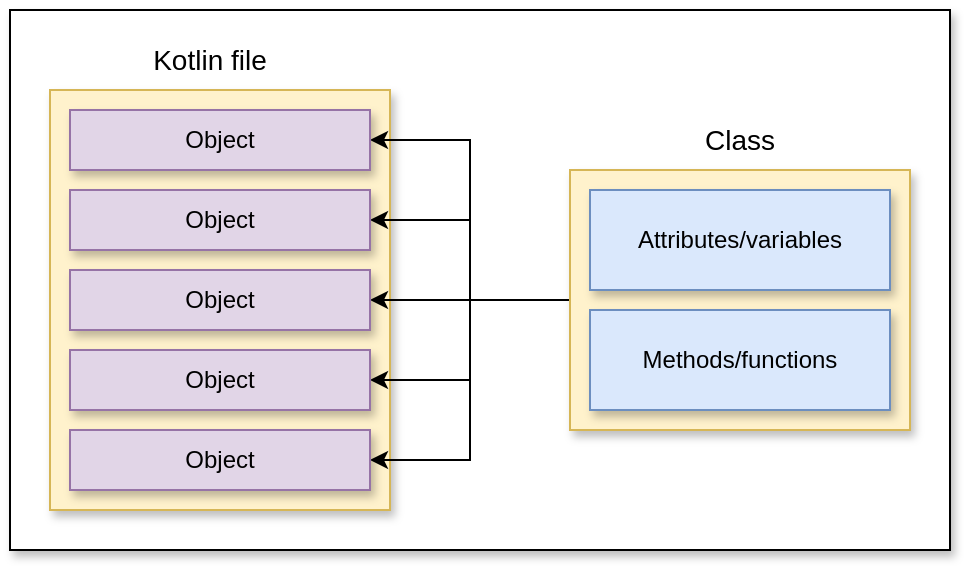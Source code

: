 <mxfile version="21.3.7" type="device" pages="3">
  <diagram name="Page-1" id="ppRENS7T5pjbrHb4Uf8s">
    <mxGraphModel dx="780" dy="544" grid="1" gridSize="10" guides="1" tooltips="1" connect="1" arrows="1" fold="1" page="1" pageScale="1" pageWidth="850" pageHeight="1100" math="0" shadow="0">
      <root>
        <mxCell id="0" />
        <mxCell id="1" parent="0" />
        <mxCell id="PJga2O3bnMjpjO1jojDn-17" value="" style="rounded=0;whiteSpace=wrap;html=1;shadow=1;" parent="1" vertex="1">
          <mxGeometry x="190" y="120" width="470" height="270" as="geometry" />
        </mxCell>
        <mxCell id="PJga2O3bnMjpjO1jojDn-1" value="" style="rounded=0;whiteSpace=wrap;html=1;fillColor=#fff2cc;strokeColor=#d6b656;shadow=1;" parent="1" vertex="1">
          <mxGeometry x="210" y="160" width="170" height="210" as="geometry" />
        </mxCell>
        <mxCell id="PJga2O3bnMjpjO1jojDn-11" style="edgeStyle=orthogonalEdgeStyle;rounded=0;orthogonalLoop=1;jettySize=auto;html=1;entryX=1;entryY=0.5;entryDx=0;entryDy=0;" parent="1" source="PJga2O3bnMjpjO1jojDn-2" target="PJga2O3bnMjpjO1jojDn-7" edge="1">
          <mxGeometry relative="1" as="geometry" />
        </mxCell>
        <mxCell id="PJga2O3bnMjpjO1jojDn-12" style="edgeStyle=orthogonalEdgeStyle;rounded=0;orthogonalLoop=1;jettySize=auto;html=1;entryX=1;entryY=0.5;entryDx=0;entryDy=0;" parent="1" source="PJga2O3bnMjpjO1jojDn-2" target="PJga2O3bnMjpjO1jojDn-8" edge="1">
          <mxGeometry relative="1" as="geometry" />
        </mxCell>
        <mxCell id="PJga2O3bnMjpjO1jojDn-13" style="edgeStyle=orthogonalEdgeStyle;rounded=0;orthogonalLoop=1;jettySize=auto;html=1;entryX=1;entryY=0.5;entryDx=0;entryDy=0;" parent="1" source="PJga2O3bnMjpjO1jojDn-2" target="PJga2O3bnMjpjO1jojDn-9" edge="1">
          <mxGeometry relative="1" as="geometry">
            <mxPoint x="400" y="300" as="targetPoint" />
          </mxGeometry>
        </mxCell>
        <mxCell id="PJga2O3bnMjpjO1jojDn-14" style="edgeStyle=orthogonalEdgeStyle;rounded=0;orthogonalLoop=1;jettySize=auto;html=1;entryX=1;entryY=0.5;entryDx=0;entryDy=0;" parent="1" source="PJga2O3bnMjpjO1jojDn-2" target="PJga2O3bnMjpjO1jojDn-10" edge="1">
          <mxGeometry relative="1" as="geometry" />
        </mxCell>
        <mxCell id="PJga2O3bnMjpjO1jojDn-16" style="edgeStyle=orthogonalEdgeStyle;rounded=0;orthogonalLoop=1;jettySize=auto;html=1;entryX=1;entryY=0.5;entryDx=0;entryDy=0;" parent="1" source="PJga2O3bnMjpjO1jojDn-2" target="PJga2O3bnMjpjO1jojDn-15" edge="1">
          <mxGeometry relative="1" as="geometry" />
        </mxCell>
        <mxCell id="PJga2O3bnMjpjO1jojDn-2" value="" style="rounded=0;whiteSpace=wrap;html=1;fillColor=#fff2cc;strokeColor=#d6b656;shadow=1;" parent="1" vertex="1">
          <mxGeometry x="470" y="200" width="170" height="130" as="geometry" />
        </mxCell>
        <mxCell id="PJga2O3bnMjpjO1jojDn-3" value="Attributes/variables" style="rounded=0;whiteSpace=wrap;html=1;fillColor=#dae8fc;strokeColor=#6c8ebf;shadow=1;" parent="1" vertex="1">
          <mxGeometry x="480" y="210" width="150" height="50" as="geometry" />
        </mxCell>
        <mxCell id="PJga2O3bnMjpjO1jojDn-4" value="Methods/functions" style="rounded=0;whiteSpace=wrap;html=1;fillColor=#dae8fc;strokeColor=#6c8ebf;shadow=1;" parent="1" vertex="1">
          <mxGeometry x="480" y="270" width="150" height="50" as="geometry" />
        </mxCell>
        <mxCell id="PJga2O3bnMjpjO1jojDn-5" value="Class" style="text;html=1;strokeColor=none;fillColor=none;align=center;verticalAlign=middle;whiteSpace=wrap;rounded=0;fontSize=14;" parent="1" vertex="1">
          <mxGeometry x="525" y="170" width="60" height="30" as="geometry" />
        </mxCell>
        <mxCell id="PJga2O3bnMjpjO1jojDn-6" value="Kotlin file" style="text;html=1;strokeColor=none;fillColor=none;align=center;verticalAlign=middle;whiteSpace=wrap;rounded=0;fontSize=14;" parent="1" vertex="1">
          <mxGeometry x="260" y="130" width="60" height="30" as="geometry" />
        </mxCell>
        <mxCell id="PJga2O3bnMjpjO1jojDn-7" value="Object" style="rounded=0;whiteSpace=wrap;html=1;fillColor=#e1d5e7;strokeColor=#9673a6;shadow=1;" parent="1" vertex="1">
          <mxGeometry x="220" y="170" width="150" height="30" as="geometry" />
        </mxCell>
        <mxCell id="PJga2O3bnMjpjO1jojDn-8" value="Object" style="rounded=0;whiteSpace=wrap;html=1;fillColor=#e1d5e7;strokeColor=#9673a6;shadow=1;" parent="1" vertex="1">
          <mxGeometry x="220" y="210" width="150" height="30" as="geometry" />
        </mxCell>
        <mxCell id="PJga2O3bnMjpjO1jojDn-9" value="Object" style="rounded=0;whiteSpace=wrap;html=1;fillColor=#e1d5e7;strokeColor=#9673a6;shadow=1;" parent="1" vertex="1">
          <mxGeometry x="220" y="250" width="150" height="30" as="geometry" />
        </mxCell>
        <mxCell id="PJga2O3bnMjpjO1jojDn-10" value="Object" style="rounded=0;whiteSpace=wrap;html=1;fillColor=#e1d5e7;strokeColor=#9673a6;shadow=1;" parent="1" vertex="1">
          <mxGeometry x="220" y="290" width="150" height="30" as="geometry" />
        </mxCell>
        <mxCell id="PJga2O3bnMjpjO1jojDn-15" value="Object" style="rounded=0;whiteSpace=wrap;html=1;fillColor=#e1d5e7;strokeColor=#9673a6;shadow=1;" parent="1" vertex="1">
          <mxGeometry x="220" y="330" width="150" height="30" as="geometry" />
        </mxCell>
      </root>
    </mxGraphModel>
  </diagram>
  <diagram id="Q7cahO2ihqcgogSl48vU" name="Page-2">
    <mxGraphModel dx="780" dy="544" grid="1" gridSize="10" guides="1" tooltips="1" connect="1" arrows="1" fold="1" page="1" pageScale="1" pageWidth="850" pageHeight="1100" math="0" shadow="0">
      <root>
        <mxCell id="0" />
        <mxCell id="1" parent="0" />
        <mxCell id="8Fwgo1BI5EjXoNfSGZa9-15" value="" style="rounded=0;whiteSpace=wrap;html=1;" parent="1" vertex="1">
          <mxGeometry x="120" y="90" width="480" height="410" as="geometry" />
        </mxCell>
        <mxCell id="8Fwgo1BI5EjXoNfSGZa9-3" value="Clone / Pull" style="edgeStyle=orthogonalEdgeStyle;rounded=0;orthogonalLoop=1;jettySize=auto;html=1;entryX=0.25;entryY=0;entryDx=0;entryDy=0;exitX=0.25;exitY=1;exitDx=0;exitDy=0;fontStyle=1;fillColor=#dae8fc;strokeColor=#6c8ebf;strokeWidth=3;" parent="1" source="8Fwgo1BI5EjXoNfSGZa9-1" target="8Fwgo1BI5EjXoNfSGZa9-2" edge="1">
          <mxGeometry relative="1" as="geometry" />
        </mxCell>
        <mxCell id="8Fwgo1BI5EjXoNfSGZa9-1" value="" style="rounded=0;whiteSpace=wrap;html=1;fillColor=#fff2cc;strokeColor=#d6b656;shadow=1;" parent="1" vertex="1">
          <mxGeometry x="140" y="110" width="440" height="110" as="geometry" />
        </mxCell>
        <mxCell id="8Fwgo1BI5EjXoNfSGZa9-5" value="Push" style="edgeStyle=orthogonalEdgeStyle;rounded=0;orthogonalLoop=1;jettySize=auto;html=1;exitX=0.75;exitY=0;exitDx=0;exitDy=0;entryX=0.75;entryY=1;entryDx=0;entryDy=0;fontStyle=1;fillColor=#dae8fc;strokeColor=#6c8ebf;strokeWidth=3;" parent="1" source="8Fwgo1BI5EjXoNfSGZa9-2" target="8Fwgo1BI5EjXoNfSGZa9-1" edge="1">
          <mxGeometry relative="1" as="geometry" />
        </mxCell>
        <mxCell id="8Fwgo1BI5EjXoNfSGZa9-2" value="" style="rounded=0;whiteSpace=wrap;html=1;fillColor=#e1d5e7;strokeColor=#9673a6;shadow=1;" parent="1" vertex="1">
          <mxGeometry x="140" y="340" width="440" height="130" as="geometry" />
        </mxCell>
        <mxCell id="8Fwgo1BI5EjXoNfSGZa9-9" value="Add" style="edgeStyle=orthogonalEdgeStyle;rounded=0;orthogonalLoop=1;jettySize=auto;html=1;entryX=0;entryY=0.5;entryDx=0;entryDy=0;fontStyle=1" parent="1" source="8Fwgo1BI5EjXoNfSGZa9-6" target="8Fwgo1BI5EjXoNfSGZa9-7" edge="1">
          <mxGeometry relative="1" as="geometry" />
        </mxCell>
        <mxCell id="8Fwgo1BI5EjXoNfSGZa9-6" value="" style="rounded=0;whiteSpace=wrap;html=1;fillColor=#e51400;strokeColor=#B20000;fontColor=#ffffff;shadow=1;" parent="1" vertex="1">
          <mxGeometry x="160" y="360" width="80" height="50" as="geometry" />
        </mxCell>
        <mxCell id="8Fwgo1BI5EjXoNfSGZa9-10" value="Commit" style="edgeStyle=orthogonalEdgeStyle;rounded=0;orthogonalLoop=1;jettySize=auto;html=1;fontStyle=1" parent="1" source="8Fwgo1BI5EjXoNfSGZa9-7" target="8Fwgo1BI5EjXoNfSGZa9-8" edge="1">
          <mxGeometry relative="1" as="geometry" />
        </mxCell>
        <mxCell id="8Fwgo1BI5EjXoNfSGZa9-7" value="" style="rounded=0;whiteSpace=wrap;html=1;fillColor=#60a917;fontColor=#ffffff;strokeColor=#2D7600;shadow=1;" parent="1" vertex="1">
          <mxGeometry x="320" y="360" width="80" height="50" as="geometry" />
        </mxCell>
        <mxCell id="8Fwgo1BI5EjXoNfSGZa9-8" value="" style="rounded=0;whiteSpace=wrap;html=1;fillColor=#1ba1e2;fontColor=#ffffff;strokeColor=#006EAF;shadow=1;" parent="1" vertex="1">
          <mxGeometry x="480" y="360" width="80" height="50" as="geometry" />
        </mxCell>
        <mxCell id="8Fwgo1BI5EjXoNfSGZa9-11" value="Untracked&lt;br&gt;Files" style="text;html=1;strokeColor=none;fillColor=none;align=center;verticalAlign=middle;whiteSpace=wrap;rounded=0;" parent="1" vertex="1">
          <mxGeometry x="170" y="420" width="60" height="30" as="geometry" />
        </mxCell>
        <mxCell id="8Fwgo1BI5EjXoNfSGZa9-12" value="Stageded&lt;br&gt;Files" style="text;html=1;strokeColor=none;fillColor=none;align=center;verticalAlign=middle;whiteSpace=wrap;rounded=0;" parent="1" vertex="1">
          <mxGeometry x="330" y="420" width="60" height="30" as="geometry" />
        </mxCell>
        <mxCell id="8Fwgo1BI5EjXoNfSGZa9-13" value="Snapshot:&lt;br&gt;Tracked files" style="text;html=1;strokeColor=none;fillColor=none;align=center;verticalAlign=middle;whiteSpace=wrap;rounded=0;" parent="1" vertex="1">
          <mxGeometry x="490" y="420" width="70" height="30" as="geometry" />
        </mxCell>
        <mxCell id="8Fwgo1BI5EjXoNfSGZa9-14" value="Github Repository" style="text;html=1;strokeColor=none;fillColor=none;align=center;verticalAlign=middle;whiteSpace=wrap;rounded=0;" parent="1" vertex="1">
          <mxGeometry x="330" y="150" width="60" height="30" as="geometry" />
        </mxCell>
      </root>
    </mxGraphModel>
  </diagram>
  <diagram id="oJ0UXwr9L7B0WA9c30-h" name="Page-3">
    <mxGraphModel dx="780" dy="544" grid="1" gridSize="10" guides="1" tooltips="1" connect="1" arrows="1" fold="1" page="1" pageScale="1" pageWidth="850" pageHeight="1100" math="0" shadow="0">
      <root>
        <mxCell id="0" />
        <mxCell id="1" parent="0" />
        <mxCell id="MAfkUvhUl6VxET2MSILV-28" value="" style="rounded=0;whiteSpace=wrap;html=1;" parent="1" vertex="1">
          <mxGeometry x="150" y="100" width="1000" height="530" as="geometry" />
        </mxCell>
        <mxCell id="MAfkUvhUl6VxET2MSILV-4" style="edgeStyle=orthogonalEdgeStyle;rounded=0;orthogonalLoop=1;jettySize=auto;html=1;entryX=0;entryY=0.5;entryDx=0;entryDy=0;strokeWidth=3;fillColor=#fff2cc;strokeColor=#d6b656;" parent="1" source="MAfkUvhUl6VxET2MSILV-1" target="MAfkUvhUl6VxET2MSILV-2" edge="1">
          <mxGeometry relative="1" as="geometry" />
        </mxCell>
        <mxCell id="MAfkUvhUl6VxET2MSILV-1" value="&lt;b&gt;&lt;font style=&quot;font-size: 15px;&quot;&gt;Commit 1&lt;/font&gt;&lt;/b&gt;" style="rounded=0;whiteSpace=wrap;html=1;fillColor=#fff2cc;strokeColor=#d6b656;shadow=1;" parent="1" vertex="1">
          <mxGeometry x="180" y="230" width="100" height="50" as="geometry" />
        </mxCell>
        <mxCell id="MAfkUvhUl6VxET2MSILV-5" style="edgeStyle=orthogonalEdgeStyle;rounded=0;orthogonalLoop=1;jettySize=auto;html=1;entryX=0;entryY=0.5;entryDx=0;entryDy=0;strokeWidth=3;fillColor=#fff2cc;strokeColor=#d6b656;" parent="1" source="MAfkUvhUl6VxET2MSILV-2" target="MAfkUvhUl6VxET2MSILV-3" edge="1">
          <mxGeometry relative="1" as="geometry" />
        </mxCell>
        <mxCell id="MAfkUvhUl6VxET2MSILV-9" style="edgeStyle=orthogonalEdgeStyle;rounded=0;orthogonalLoop=1;jettySize=auto;html=1;entryX=0;entryY=0.5;entryDx=0;entryDy=0;strokeWidth=3;fillColor=#e1d5e7;strokeColor=#9673a6;" parent="1" source="MAfkUvhUl6VxET2MSILV-2" target="MAfkUvhUl6VxET2MSILV-8" edge="1">
          <mxGeometry relative="1" as="geometry">
            <Array as="points">
              <mxPoint x="390" y="365" />
            </Array>
          </mxGeometry>
        </mxCell>
        <mxCell id="MAfkUvhUl6VxET2MSILV-2" value="&lt;b&gt;&lt;font style=&quot;font-size: 15px;&quot;&gt;Commit 2&lt;/font&gt;&lt;/b&gt;" style="rounded=0;whiteSpace=wrap;html=1;shadow=1;fillColor=#fff2cc;strokeColor=#d6b656;" parent="1" vertex="1">
          <mxGeometry x="320" y="230" width="100" height="50" as="geometry" />
        </mxCell>
        <mxCell id="MAfkUvhUl6VxET2MSILV-7" style="edgeStyle=orthogonalEdgeStyle;rounded=0;orthogonalLoop=1;jettySize=auto;html=1;strokeWidth=3;fillColor=#fff2cc;strokeColor=#d6b656;" parent="1" source="MAfkUvhUl6VxET2MSILV-3" target="MAfkUvhUl6VxET2MSILV-6" edge="1">
          <mxGeometry relative="1" as="geometry" />
        </mxCell>
        <mxCell id="MAfkUvhUl6VxET2MSILV-19" style="edgeStyle=orthogonalEdgeStyle;rounded=0;orthogonalLoop=1;jettySize=auto;html=1;entryX=0;entryY=0.5;entryDx=0;entryDy=0;fillColor=#d5e8d4;strokeColor=#82b366;strokeWidth=3;" parent="1" source="MAfkUvhUl6VxET2MSILV-3" target="MAfkUvhUl6VxET2MSILV-17" edge="1">
          <mxGeometry relative="1" as="geometry" />
        </mxCell>
        <mxCell id="MAfkUvhUl6VxET2MSILV-3" value="&lt;b&gt;&lt;font style=&quot;font-size: 15px;&quot;&gt;Commit 3&lt;/font&gt;&lt;/b&gt;" style="rounded=0;whiteSpace=wrap;html=1;shadow=1;fillColor=#fff2cc;strokeColor=#d6b656;" parent="1" vertex="1">
          <mxGeometry x="460" y="230" width="100" height="50" as="geometry" />
        </mxCell>
        <mxCell id="MAfkUvhUl6VxET2MSILV-13" style="edgeStyle=orthogonalEdgeStyle;rounded=0;orthogonalLoop=1;jettySize=auto;html=1;entryX=0;entryY=0.5;entryDx=0;entryDy=0;strokeWidth=3;fillColor=#fff2cc;strokeColor=#d6b656;" parent="1" source="MAfkUvhUl6VxET2MSILV-6" target="MAfkUvhUl6VxET2MSILV-12" edge="1">
          <mxGeometry relative="1" as="geometry" />
        </mxCell>
        <mxCell id="MAfkUvhUl6VxET2MSILV-6" value="&lt;b&gt;&lt;font style=&quot;font-size: 15px;&quot;&gt;Commit 4&lt;/font&gt;&lt;/b&gt;" style="rounded=0;whiteSpace=wrap;html=1;shadow=1;fillColor=#fff2cc;strokeColor=#d6b656;" parent="1" vertex="1">
          <mxGeometry x="600" y="230" width="100" height="50" as="geometry" />
        </mxCell>
        <mxCell id="MAfkUvhUl6VxET2MSILV-11" style="edgeStyle=orthogonalEdgeStyle;rounded=0;orthogonalLoop=1;jettySize=auto;html=1;entryX=0;entryY=0.5;entryDx=0;entryDy=0;strokeWidth=3;fillColor=#e1d5e7;strokeColor=#9673a6;" parent="1" source="MAfkUvhUl6VxET2MSILV-8" target="MAfkUvhUl6VxET2MSILV-10" edge="1">
          <mxGeometry relative="1" as="geometry" />
        </mxCell>
        <mxCell id="MAfkUvhUl6VxET2MSILV-8" value="&lt;b&gt;&lt;font style=&quot;font-size: 15px;&quot;&gt;Commit 1&lt;/font&gt;&lt;/b&gt;" style="rounded=0;whiteSpace=wrap;html=1;shadow=1;fillColor=#e1d5e7;strokeColor=#9673a6;" parent="1" vertex="1">
          <mxGeometry x="410" y="340" width="100" height="50" as="geometry" />
        </mxCell>
        <mxCell id="MAfkUvhUl6VxET2MSILV-14" style="edgeStyle=orthogonalEdgeStyle;rounded=0;orthogonalLoop=1;jettySize=auto;html=1;entryX=0;entryY=0.5;entryDx=0;entryDy=0;strokeWidth=3;fillColor=#e1d5e7;strokeColor=#9673a6;" parent="1" source="MAfkUvhUl6VxET2MSILV-10" target="MAfkUvhUl6VxET2MSILV-15" edge="1">
          <mxGeometry relative="1" as="geometry" />
        </mxCell>
        <mxCell id="MAfkUvhUl6VxET2MSILV-10" value="&lt;b&gt;&lt;font style=&quot;font-size: 15px;&quot;&gt;Commit 2&lt;/font&gt;&lt;/b&gt;" style="rounded=0;whiteSpace=wrap;html=1;shadow=1;fillColor=#e1d5e7;strokeColor=#9673a6;" parent="1" vertex="1">
          <mxGeometry x="550" y="340" width="100" height="50" as="geometry" />
        </mxCell>
        <mxCell id="MAfkUvhUl6VxET2MSILV-22" style="edgeStyle=orthogonalEdgeStyle;rounded=0;orthogonalLoop=1;jettySize=auto;html=1;entryX=0;entryY=0.5;entryDx=0;entryDy=0;strokeWidth=3;fillColor=#fff2cc;strokeColor=#d6b656;" parent="1" source="MAfkUvhUl6VxET2MSILV-12" target="MAfkUvhUl6VxET2MSILV-21" edge="1">
          <mxGeometry relative="1" as="geometry" />
        </mxCell>
        <mxCell id="MAfkUvhUl6VxET2MSILV-12" value="&lt;b&gt;&lt;font style=&quot;font-size: 15px;&quot;&gt;Merge&lt;/font&gt;&lt;/b&gt;" style="rounded=0;whiteSpace=wrap;html=1;shadow=1;fillColor=#fff2cc;strokeColor=#d6b656;" parent="1" vertex="1">
          <mxGeometry x="740" y="230" width="100" height="50" as="geometry" />
        </mxCell>
        <mxCell id="MAfkUvhUl6VxET2MSILV-16" style="edgeStyle=orthogonalEdgeStyle;rounded=0;orthogonalLoop=1;jettySize=auto;html=1;strokeWidth=3;fillColor=#e1d5e7;strokeColor=#9673a6;" parent="1" source="MAfkUvhUl6VxET2MSILV-15" edge="1">
          <mxGeometry relative="1" as="geometry">
            <mxPoint x="810" y="280" as="targetPoint" />
            <Array as="points">
              <mxPoint x="810" y="365" />
              <mxPoint x="810" y="284" />
            </Array>
          </mxGeometry>
        </mxCell>
        <mxCell id="MAfkUvhUl6VxET2MSILV-15" value="&lt;b style=&quot;border-color: var(--border-color);&quot;&gt;&lt;font style=&quot;border-color: var(--border-color); font-size: 15px;&quot;&gt;Commit 3&lt;/font&gt;&lt;/b&gt;" style="rounded=0;whiteSpace=wrap;html=1;shadow=1;fillColor=#e1d5e7;strokeColor=#9673a6;" parent="1" vertex="1">
          <mxGeometry x="690" y="340" width="100" height="50" as="geometry" />
        </mxCell>
        <mxCell id="MAfkUvhUl6VxET2MSILV-20" style="edgeStyle=orthogonalEdgeStyle;rounded=0;orthogonalLoop=1;jettySize=auto;html=1;entryX=0;entryY=0.5;entryDx=0;entryDy=0;fillColor=#d5e8d4;strokeColor=#82b366;strokeWidth=3;" parent="1" source="MAfkUvhUl6VxET2MSILV-17" target="MAfkUvhUl6VxET2MSILV-18" edge="1">
          <mxGeometry relative="1" as="geometry" />
        </mxCell>
        <mxCell id="MAfkUvhUl6VxET2MSILV-17" value="&lt;b style=&quot;border-color: var(--border-color);&quot;&gt;&lt;font style=&quot;border-color: var(--border-color); font-size: 15px;&quot;&gt;Commit 1&lt;/font&gt;&lt;/b&gt;" style="rounded=0;whiteSpace=wrap;html=1;shadow=1;fillColor=#d5e8d4;strokeColor=#82b366;" parent="1" vertex="1">
          <mxGeometry x="540" y="120" width="100" height="50" as="geometry" />
        </mxCell>
        <mxCell id="MAfkUvhUl6VxET2MSILV-23" style="edgeStyle=orthogonalEdgeStyle;rounded=0;orthogonalLoop=1;jettySize=auto;html=1;entryX=0.5;entryY=0;entryDx=0;entryDy=0;fillColor=#d5e8d4;strokeColor=#82b366;strokeWidth=3;exitX=1;exitY=0.5;exitDx=0;exitDy=0;" parent="1" source="MAfkUvhUl6VxET2MSILV-24" target="MAfkUvhUl6VxET2MSILV-21" edge="1">
          <mxGeometry relative="1" as="geometry" />
        </mxCell>
        <mxCell id="MAfkUvhUl6VxET2MSILV-18" value="&lt;b style=&quot;border-color: var(--border-color);&quot;&gt;&lt;font style=&quot;border-color: var(--border-color); font-size: 15px;&quot;&gt;Commit 2&lt;/font&gt;&lt;/b&gt;" style="rounded=0;whiteSpace=wrap;html=1;shadow=1;fillColor=#d5e8d4;strokeColor=#82b366;" parent="1" vertex="1">
          <mxGeometry x="680" y="120" width="100" height="50" as="geometry" />
        </mxCell>
        <mxCell id="MAfkUvhUl6VxET2MSILV-27" style="edgeStyle=orthogonalEdgeStyle;rounded=0;orthogonalLoop=1;jettySize=auto;html=1;entryX=0;entryY=0.5;entryDx=0;entryDy=0;strokeWidth=3;fillColor=#fff2cc;strokeColor=#d6b656;" parent="1" source="MAfkUvhUl6VxET2MSILV-21" target="MAfkUvhUl6VxET2MSILV-26" edge="1">
          <mxGeometry relative="1" as="geometry" />
        </mxCell>
        <mxCell id="MAfkUvhUl6VxET2MSILV-21" value="&lt;b&gt;&lt;font style=&quot;font-size: 15px;&quot;&gt;Merge&lt;/font&gt;&lt;/b&gt;" style="rounded=0;whiteSpace=wrap;html=1;shadow=1;fillColor=#fff2cc;strokeColor=#d6b656;" parent="1" vertex="1">
          <mxGeometry x="880" y="230" width="100" height="50" as="geometry" />
        </mxCell>
        <mxCell id="MAfkUvhUl6VxET2MSILV-25" value="" style="edgeStyle=orthogonalEdgeStyle;rounded=0;orthogonalLoop=1;jettySize=auto;html=1;entryX=0;entryY=0.5;entryDx=0;entryDy=0;fillColor=#d5e8d4;strokeColor=#82b366;strokeWidth=3;" parent="1" source="MAfkUvhUl6VxET2MSILV-18" target="MAfkUvhUl6VxET2MSILV-24" edge="1">
          <mxGeometry relative="1" as="geometry">
            <mxPoint x="780" y="145" as="sourcePoint" />
            <mxPoint x="930" y="230" as="targetPoint" />
          </mxGeometry>
        </mxCell>
        <mxCell id="MAfkUvhUl6VxET2MSILV-24" value="&lt;b style=&quot;border-color: var(--border-color);&quot;&gt;&lt;font style=&quot;border-color: var(--border-color); font-size: 15px;&quot;&gt;Commit 3&lt;/font&gt;&lt;/b&gt;" style="rounded=0;whiteSpace=wrap;html=1;shadow=1;fillColor=#d5e8d4;strokeColor=#82b366;" parent="1" vertex="1">
          <mxGeometry x="810" y="120" width="100" height="50" as="geometry" />
        </mxCell>
        <mxCell id="MAfkUvhUl6VxET2MSILV-26" value="&lt;b&gt;&lt;font style=&quot;font-size: 15px;&quot;&gt;Commit x&lt;/font&gt;&lt;/b&gt;" style="rounded=0;whiteSpace=wrap;html=1;shadow=1;fillColor=#fff2cc;strokeColor=#d6b656;" parent="1" vertex="1">
          <mxGeometry x="1020" y="230" width="100" height="50" as="geometry" />
        </mxCell>
        <mxCell id="MAfkUvhUl6VxET2MSILV-29" value="" style="rounded=0;whiteSpace=wrap;html=1;fillColor=#fff2cc;strokeColor=#d6b656;shadow=1;" parent="1" vertex="1">
          <mxGeometry x="590" y="440" width="100" height="50" as="geometry" />
        </mxCell>
        <mxCell id="MAfkUvhUl6VxET2MSILV-30" value="" style="rounded=0;whiteSpace=wrap;html=1;shadow=1;fillColor=#d5e8d4;strokeColor=#82b366;" parent="1" vertex="1">
          <mxGeometry x="590" y="500" width="100" height="50" as="geometry" />
        </mxCell>
        <mxCell id="MAfkUvhUl6VxET2MSILV-31" value="" style="rounded=0;whiteSpace=wrap;html=1;shadow=1;fillColor=#e1d5e7;strokeColor=#9673a6;" parent="1" vertex="1">
          <mxGeometry x="590" y="560" width="100" height="50" as="geometry" />
        </mxCell>
        <mxCell id="MAfkUvhUl6VxET2MSILV-32" value="&lt;font style=&quot;font-size: 15px;&quot;&gt;&lt;b&gt;Main Branch&lt;/b&gt;&lt;/font&gt;" style="text;html=1;strokeColor=none;fillColor=none;align=center;verticalAlign=middle;whiteSpace=wrap;rounded=0;" parent="1" vertex="1">
          <mxGeometry x="690" y="450" width="110" height="30" as="geometry" />
        </mxCell>
        <mxCell id="MAfkUvhUl6VxET2MSILV-33" value="&lt;font style=&quot;font-size: 15px;&quot;&gt;&lt;b&gt;Branch 2&lt;/b&gt;&lt;/font&gt;" style="text;html=1;strokeColor=none;fillColor=none;align=center;verticalAlign=middle;whiteSpace=wrap;rounded=0;" parent="1" vertex="1">
          <mxGeometry x="690" y="510" width="110" height="30" as="geometry" />
        </mxCell>
        <mxCell id="MAfkUvhUl6VxET2MSILV-34" value="&lt;font style=&quot;font-size: 15px;&quot;&gt;&lt;b&gt;Branch 3&lt;/b&gt;&lt;/font&gt;" style="text;html=1;strokeColor=none;fillColor=none;align=center;verticalAlign=middle;whiteSpace=wrap;rounded=0;" parent="1" vertex="1">
          <mxGeometry x="690" y="570" width="110" height="30" as="geometry" />
        </mxCell>
      </root>
    </mxGraphModel>
  </diagram>
</mxfile>
